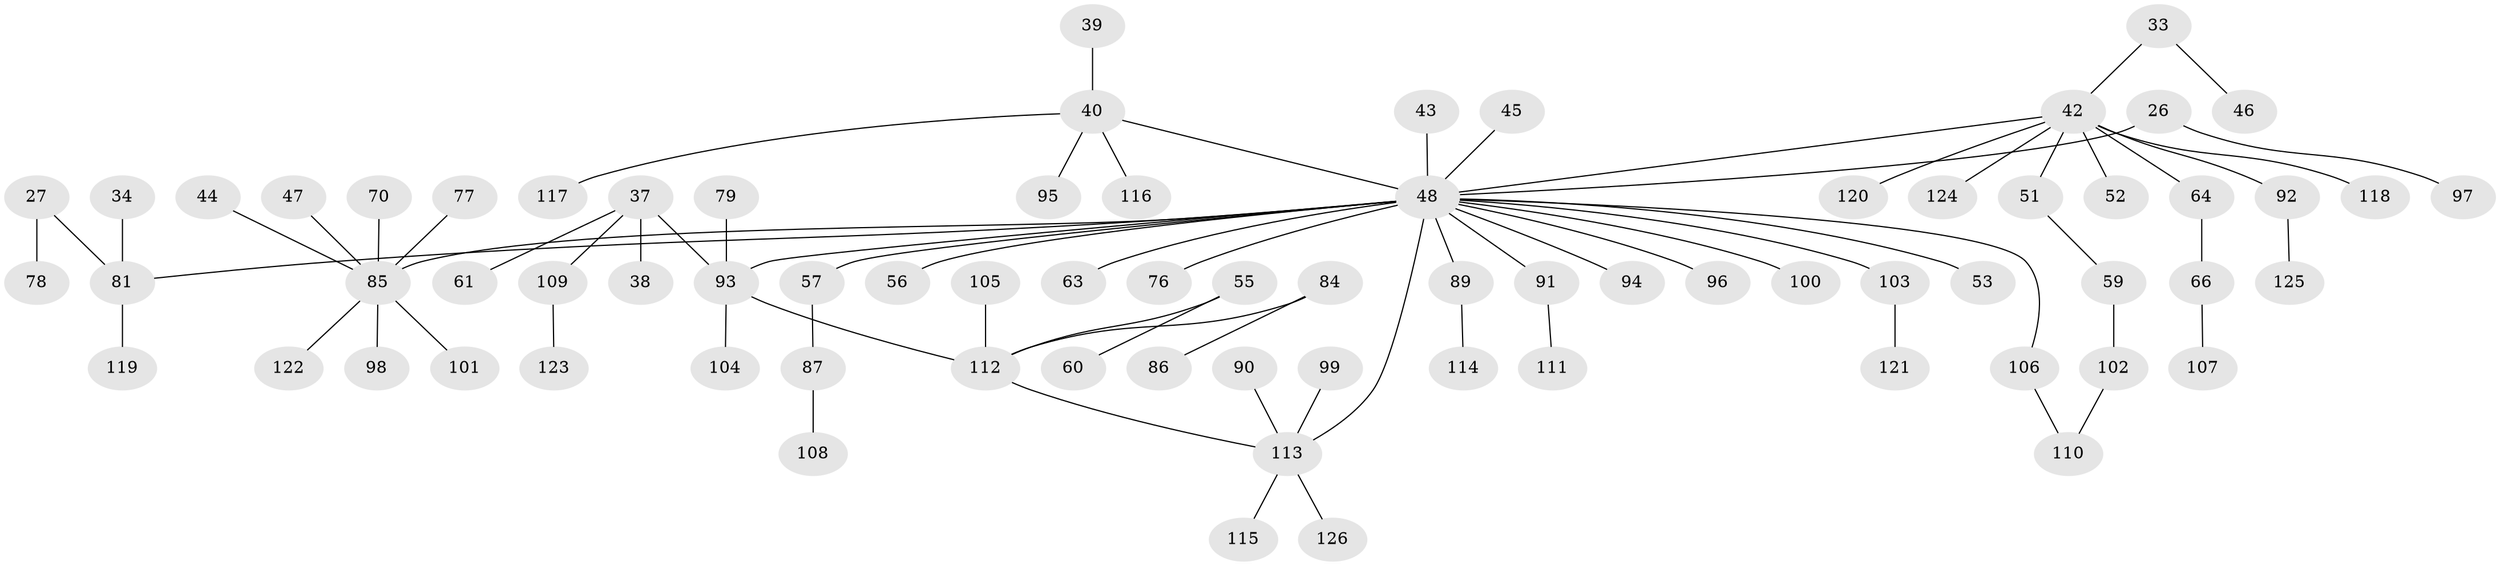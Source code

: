 // original degree distribution, {7: 0.015873015873015872, 5: 0.023809523809523808, 2: 0.2777777777777778, 3: 0.15079365079365079, 4: 0.05555555555555555, 1: 0.4603174603174603, 8: 0.007936507936507936, 6: 0.007936507936507936}
// Generated by graph-tools (version 1.1) at 2025/44/03/04/25 21:44:49]
// undirected, 75 vertices, 76 edges
graph export_dot {
graph [start="1"]
  node [color=gray90,style=filled];
  26;
  27;
  33;
  34;
  37;
  38;
  39;
  40 [super="+32+35"];
  42 [super="+30"];
  43;
  44;
  45;
  46;
  47;
  48 [super="+10+41+16+19+18+29"];
  51;
  52;
  53;
  55;
  56 [super="+49"];
  57 [super="+50"];
  59;
  60;
  61;
  63;
  64;
  66;
  70;
  76;
  77;
  78;
  79;
  81 [super="+15+17"];
  84 [super="+68"];
  85 [super="+69+80"];
  86;
  87;
  89 [super="+14+71"];
  90;
  91 [super="+83+88"];
  92;
  93 [super="+73+82+54"];
  94;
  95;
  96;
  97;
  98;
  99;
  100 [super="+21"];
  101;
  102;
  103 [super="+75+74"];
  104;
  105;
  106;
  107;
  108;
  109;
  110;
  111;
  112 [super="+9+22+36"];
  113 [super="+65"];
  114;
  115;
  116;
  117;
  118;
  119;
  120;
  121;
  122;
  123;
  124;
  125;
  126;
  26 -- 97;
  26 -- 48;
  27 -- 78;
  27 -- 81;
  33 -- 46;
  33 -- 42;
  34 -- 81;
  37 -- 38;
  37 -- 61;
  37 -- 109;
  37 -- 93;
  39 -- 40;
  40 -- 95;
  40 -- 117;
  40 -- 48;
  40 -- 116;
  42 -- 92;
  42 -- 124;
  42 -- 64;
  42 -- 48;
  42 -- 51;
  42 -- 52;
  42 -- 118;
  42 -- 120;
  43 -- 48;
  44 -- 85;
  45 -- 48;
  47 -- 85;
  48 -- 106;
  48 -- 76;
  48 -- 94;
  48 -- 56 [weight=2];
  48 -- 89;
  48 -- 96;
  48 -- 81;
  48 -- 53;
  48 -- 63;
  48 -- 57;
  48 -- 113;
  48 -- 91;
  48 -- 103;
  48 -- 85;
  48 -- 100;
  48 -- 93;
  51 -- 59;
  55 -- 60;
  55 -- 112;
  57 -- 87;
  59 -- 102;
  64 -- 66;
  66 -- 107;
  70 -- 85;
  77 -- 85;
  79 -- 93;
  81 -- 119;
  84 -- 112;
  84 -- 86;
  85 -- 122;
  85 -- 98;
  85 -- 101;
  87 -- 108;
  89 -- 114;
  90 -- 113;
  91 -- 111;
  92 -- 125;
  93 -- 104;
  93 -- 112;
  99 -- 113;
  102 -- 110;
  103 -- 121;
  105 -- 112;
  106 -- 110;
  109 -- 123;
  112 -- 113;
  113 -- 115;
  113 -- 126;
}
